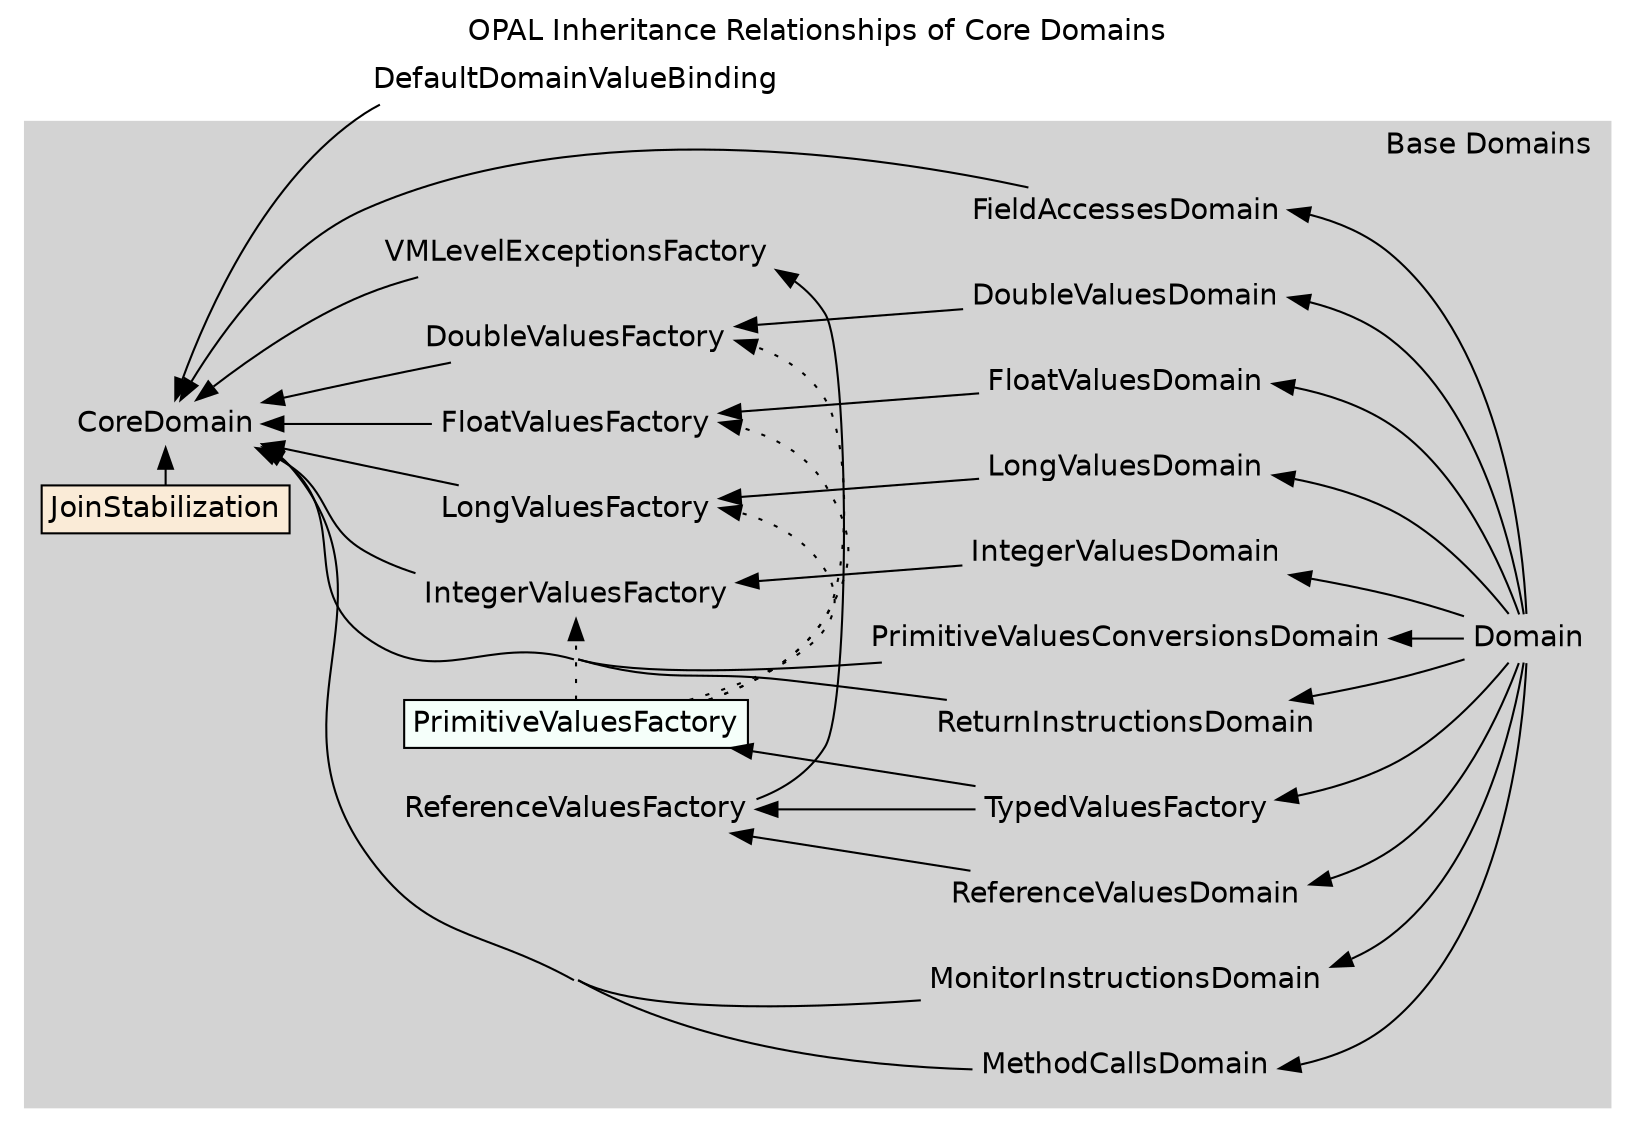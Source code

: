 digraph OPALDomains {
	compound=true;
	concentrate=true;
	fontname=Helvetica;
	dpi=50;
	node [fontname=Helvetica,shape=plaintext,margin="0.05,0.05",height=0];
	edge [fontname=Helvetica];

	rankdir = RL;

	subgraph cluster_base_domains {
		//rankdir = RL;
		style=filled;
    color=lightgrey;
		//shape=rectangle;
		//{rank=sink; CoreDomain;}
		//{rank=source; Domain;}
		IntegerValuesDomain -> IntegerValuesFactory -> CoreDomain;
		LongValuesDomain -> LongValuesFactory -> CoreDomain;
		FloatValuesDomain -> FloatValuesFactory -> CoreDomain;
		DoubleValuesDomain -> DoubleValuesFactory -> CoreDomain;
		ReferenceValuesDomain -> ReferenceValuesFactory -> VMLevelExceptionsFactory -> CoreDomain;

		PrimitiveValuesFactory -> IntegerValuesFactory [style=dotted];
		PrimitiveValuesFactory -> LongValuesFactory [style=dotted];
		PrimitiveValuesFactory -> FloatValuesFactory [style=dotted];
		PrimitiveValuesFactory -> DoubleValuesFactory [style=dotted];
		PrimitiveValuesFactory [style=filled,fillcolor=mintcream,shape=rectangle];

		JoinStabilization -> CoreDomain;
		JoinStabilization [style=filled,fillcolor=antiquewhite,shape=rectangle];

		Domain -> IntegerValuesDomain;
		Domain -> LongValuesDomain;
		Domain -> FloatValuesDomain;
		Domain -> DoubleValuesDomain;
		Domain -> ReferenceValuesDomain;
		Domain -> FieldAccessesDomain -> CoreDomain;
		Domain -> MethodCallsDomain -> CoreDomain;
		Domain -> MonitorInstructionsDomain -> CoreDomain;
		Domain -> ReturnInstructionsDomain -> CoreDomain;
		Domain -> PrimitiveValuesConversionsDomain -> CoreDomain;
		Domain -> TypedValuesFactory -> { PrimitiveValuesFactory; ReferenceValuesFactory;};

		{rank=same;
			MethodCallsDomain;
			FieldAccessesDomain;
			MonitorInstructionsDomain;
			ReturnInstructionsDomain;
			PrimitiveValuesConversionsDomain;
			ReferenceValuesDomain;
			IntegerValuesDomain;
			LongValuesDomain;
			FloatValuesDomain;
			DoubleValuesDomain;
		}
		{rank=same;
			ReferenceValuesFactory;
			VMLevelExceptionsFactory;
			PrimitiveValuesFactory;
			IntegerValuesFactory;
			LongValuesFactory;
			FloatValuesFactory;
			DoubleValuesFactory;
		}
	  {rank=same;
			CoreDomain;
			JoinStabilization;
		}

		label="Base Domains";
		labeljust=l;
	}
/*
	subgraph helper_domains {
		ClassHierarchy;
		TheProject;
		TheMethod -> TheCode ;
		ConcreteIntegerValues -> CoreDomain;
		Origin -> CoreDomain;
		Configuration;

		label="General Support";
	}

	subgraph l0_domains {

	}

	{rank=same; CoreDomain; ClassHierarchy; TheProject; TheCode; Configuration}
*/

	DefaultDomainValueBinding -> CoreDomain;

	label = "OPAL Inheritance Relationships of Core Domains";
	labelloc = "t";
 }
